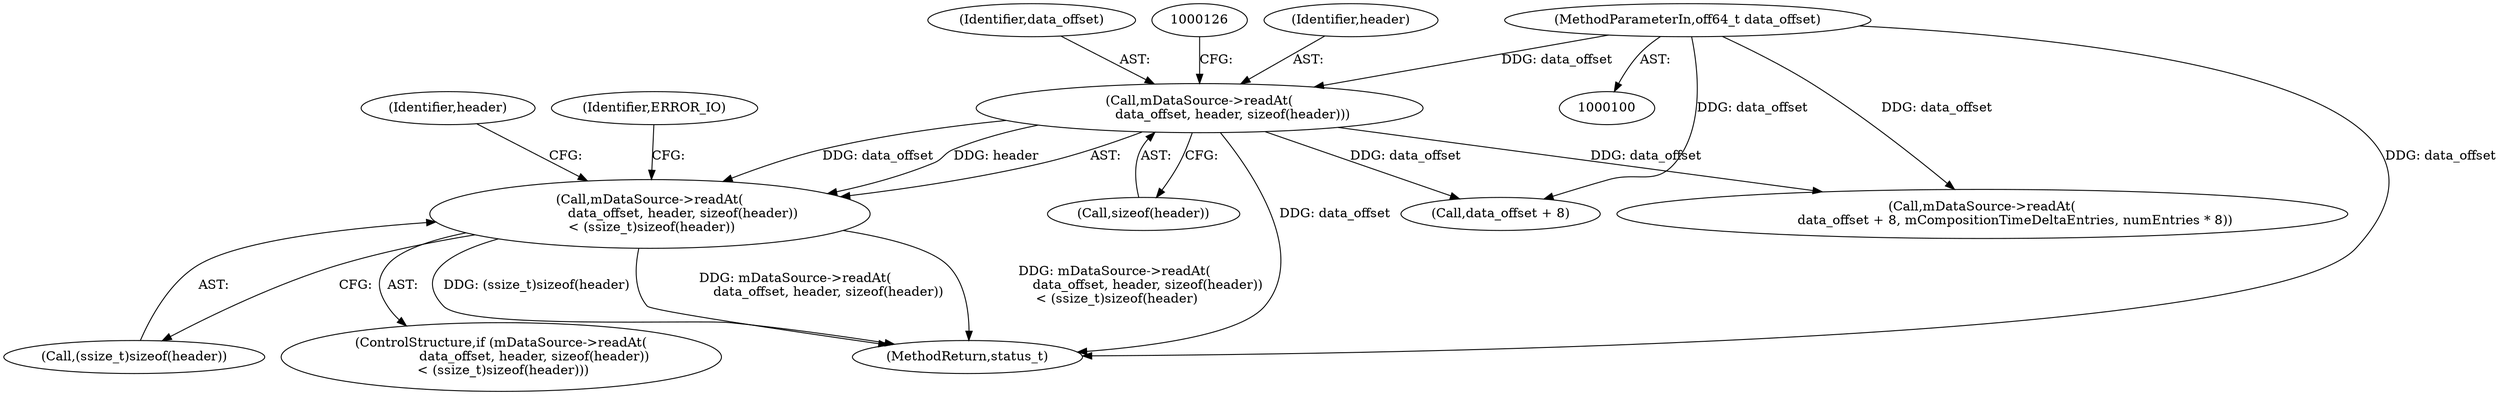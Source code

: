 digraph "0_Android_cf1581c66c2ad8c5b1aaca2e43e350cf5974f46d@API" {
"1000119" [label="(Call,mDataSource->readAt(\n                data_offset, header, sizeof(header))\n < (ssize_t)sizeof(header))"];
"1000120" [label="(Call,mDataSource->readAt(\n                data_offset, header, sizeof(header)))"];
"1000101" [label="(MethodParameterIn,off64_t data_offset)"];
"1000122" [label="(Identifier,header)"];
"1000231" [label="(MethodReturn,status_t)"];
"1000135" [label="(Identifier,header)"];
"1000121" [label="(Identifier,data_offset)"];
"1000125" [label="(Call,(ssize_t)sizeof(header))"];
"1000101" [label="(MethodParameterIn,off64_t data_offset)"];
"1000120" [label="(Call,mDataSource->readAt(\n                data_offset, header, sizeof(header)))"];
"1000131" [label="(Identifier,ERROR_IO)"];
"1000118" [label="(ControlStructure,if (mDataSource->readAt(\n                data_offset, header, sizeof(header))\n < (ssize_t)sizeof(header)))"];
"1000123" [label="(Call,sizeof(header))"];
"1000184" [label="(Call,mDataSource->readAt(\n                data_offset + 8, mCompositionTimeDeltaEntries, numEntries * 8))"];
"1000185" [label="(Call,data_offset + 8)"];
"1000119" [label="(Call,mDataSource->readAt(\n                data_offset, header, sizeof(header))\n < (ssize_t)sizeof(header))"];
"1000119" -> "1000118"  [label="AST: "];
"1000119" -> "1000125"  [label="CFG: "];
"1000120" -> "1000119"  [label="AST: "];
"1000125" -> "1000119"  [label="AST: "];
"1000131" -> "1000119"  [label="CFG: "];
"1000135" -> "1000119"  [label="CFG: "];
"1000119" -> "1000231"  [label="DDG: mDataSource->readAt(\n                data_offset, header, sizeof(header))\n < (ssize_t)sizeof(header)"];
"1000119" -> "1000231"  [label="DDG: (ssize_t)sizeof(header)"];
"1000119" -> "1000231"  [label="DDG: mDataSource->readAt(\n                data_offset, header, sizeof(header))"];
"1000120" -> "1000119"  [label="DDG: data_offset"];
"1000120" -> "1000119"  [label="DDG: header"];
"1000120" -> "1000123"  [label="CFG: "];
"1000121" -> "1000120"  [label="AST: "];
"1000122" -> "1000120"  [label="AST: "];
"1000123" -> "1000120"  [label="AST: "];
"1000126" -> "1000120"  [label="CFG: "];
"1000120" -> "1000231"  [label="DDG: data_offset"];
"1000101" -> "1000120"  [label="DDG: data_offset"];
"1000120" -> "1000184"  [label="DDG: data_offset"];
"1000120" -> "1000185"  [label="DDG: data_offset"];
"1000101" -> "1000100"  [label="AST: "];
"1000101" -> "1000231"  [label="DDG: data_offset"];
"1000101" -> "1000184"  [label="DDG: data_offset"];
"1000101" -> "1000185"  [label="DDG: data_offset"];
}

